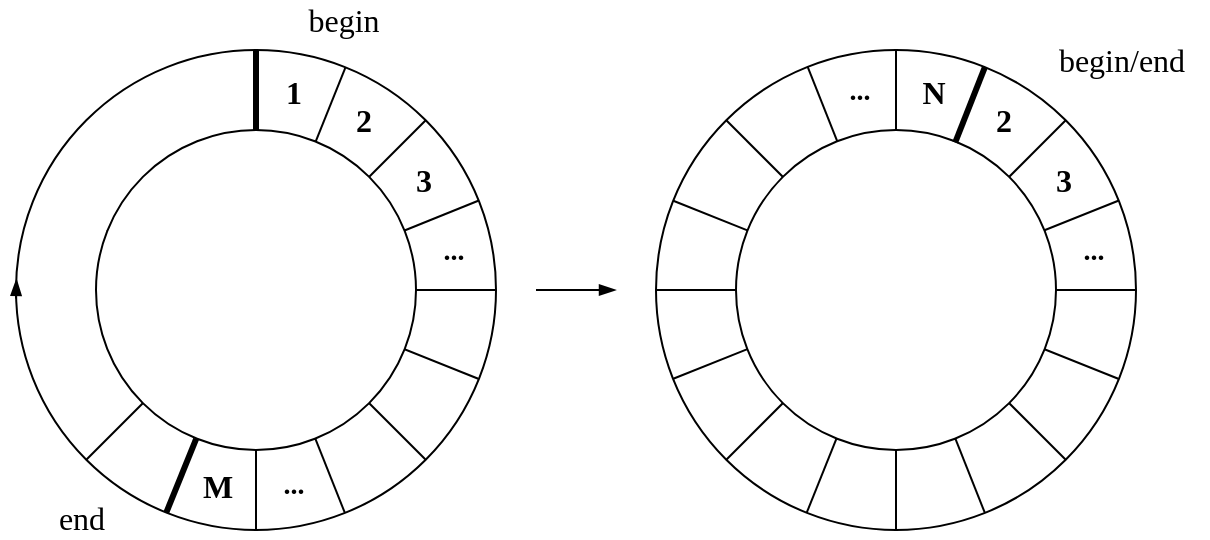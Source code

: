 <mxfile version="22.1.12" type="device">
  <diagram name="Страница — 1" id="yZ29DvzHHm1U3-0xNSfl">
    <mxGraphModel dx="989" dy="545" grid="0" gridSize="10" guides="1" tooltips="1" connect="1" arrows="1" fold="1" page="1" pageScale="1" pageWidth="827" pageHeight="1169" math="0" shadow="0">
      <root>
        <mxCell id="0" />
        <mxCell id="1" parent="0" />
        <mxCell id="Akqc7R1A0ePdEi_RQWar-29" value="" style="ellipse;whiteSpace=wrap;html=1;aspect=fixed;fillColor=none;" vertex="1" parent="1">
          <mxGeometry x="480" y="280" width="240" height="240" as="geometry" />
        </mxCell>
        <mxCell id="Akqc7R1A0ePdEi_RQWar-2" value="" style="ellipse;whiteSpace=wrap;html=1;aspect=fixed;fillColor=none;" vertex="1" parent="1">
          <mxGeometry x="160" y="280" width="240" height="240" as="geometry" />
        </mxCell>
        <mxCell id="Akqc7R1A0ePdEi_RQWar-3" value="" style="endArrow=none;html=1;rounded=0;" edge="1" parent="1">
          <mxGeometry width="50" height="50" relative="1" as="geometry">
            <mxPoint x="280" y="520" as="sourcePoint" />
            <mxPoint x="280" y="280" as="targetPoint" />
          </mxGeometry>
        </mxCell>
        <mxCell id="Akqc7R1A0ePdEi_RQWar-4" value="" style="endArrow=none;html=1;rounded=0;exitX=0;exitY=0.5;exitDx=0;exitDy=0;" edge="1" parent="1" source="Akqc7R1A0ePdEi_RQWar-1">
          <mxGeometry width="50" height="50" relative="1" as="geometry">
            <mxPoint x="160" y="400" as="sourcePoint" />
            <mxPoint x="400" y="400" as="targetPoint" />
          </mxGeometry>
        </mxCell>
        <mxCell id="Akqc7R1A0ePdEi_RQWar-5" value="" style="endArrow=none;html=1;rounded=0;entryX=1;entryY=0;entryDx=0;entryDy=0;exitX=0;exitY=1;exitDx=0;exitDy=0;" edge="1" parent="1" source="Akqc7R1A0ePdEi_RQWar-2" target="Akqc7R1A0ePdEi_RQWar-2">
          <mxGeometry width="50" height="50" relative="1" as="geometry">
            <mxPoint x="120" y="560" as="sourcePoint" />
            <mxPoint x="440" y="240" as="targetPoint" />
          </mxGeometry>
        </mxCell>
        <mxCell id="Akqc7R1A0ePdEi_RQWar-6" value="" style="endArrow=none;html=1;rounded=0;entryX=0;entryY=0;entryDx=0;entryDy=0;exitX=1;exitY=1;exitDx=0;exitDy=0;" edge="1" parent="1" source="Akqc7R1A0ePdEi_RQWar-2" target="Akqc7R1A0ePdEi_RQWar-1">
          <mxGeometry width="50" height="50" relative="1" as="geometry">
            <mxPoint x="440" y="560" as="sourcePoint" />
            <mxPoint x="120" y="240" as="targetPoint" />
          </mxGeometry>
        </mxCell>
        <mxCell id="Akqc7R1A0ePdEi_RQWar-7" value="" style="endArrow=none;html=1;rounded=0;entryX=0.034;entryY=0.313;entryDx=0;entryDy=0;entryPerimeter=0;exitX=0.963;exitY=0.685;exitDx=0;exitDy=0;exitPerimeter=0;" edge="1" parent="1" source="Akqc7R1A0ePdEi_RQWar-2" target="Akqc7R1A0ePdEi_RQWar-1">
          <mxGeometry width="50" height="50" relative="1" as="geometry">
            <mxPoint x="480" y="480" as="sourcePoint" />
            <mxPoint x="80" y="320" as="targetPoint" />
          </mxGeometry>
        </mxCell>
        <mxCell id="Akqc7R1A0ePdEi_RQWar-8" value="" style="endArrow=none;html=1;rounded=0;entryX=0.316;entryY=0.036;entryDx=0;entryDy=0;entryPerimeter=0;exitX=0.685;exitY=0.964;exitDx=0;exitDy=0;exitPerimeter=0;" edge="1" parent="1" source="Akqc7R1A0ePdEi_RQWar-2" target="Akqc7R1A0ePdEi_RQWar-1">
          <mxGeometry width="50" height="50" relative="1" as="geometry">
            <mxPoint x="360" y="600" as="sourcePoint" />
            <mxPoint x="200" y="200" as="targetPoint" />
          </mxGeometry>
        </mxCell>
        <mxCell id="Akqc7R1A0ePdEi_RQWar-9" value="" style="endArrow=none;html=1;rounded=0;entryX=0.686;entryY=0.037;entryDx=0;entryDy=0;entryPerimeter=0;exitX=0.314;exitY=0.964;exitDx=0;exitDy=0;exitPerimeter=0;" edge="1" parent="1" source="Akqc7R1A0ePdEi_RQWar-2" target="Akqc7R1A0ePdEi_RQWar-2">
          <mxGeometry width="50" height="50" relative="1" as="geometry">
            <mxPoint x="200" y="600" as="sourcePoint" />
            <mxPoint x="360" y="200" as="targetPoint" />
          </mxGeometry>
        </mxCell>
        <mxCell id="Akqc7R1A0ePdEi_RQWar-10" value="" style="endArrow=none;html=1;rounded=0;entryX=0.963;entryY=0.314;entryDx=0;entryDy=0;entryPerimeter=0;" edge="1" parent="1" source="Akqc7R1A0ePdEi_RQWar-1" target="Akqc7R1A0ePdEi_RQWar-2">
          <mxGeometry width="50" height="50" relative="1" as="geometry">
            <mxPoint x="80" y="480" as="sourcePoint" />
            <mxPoint x="480" y="320" as="targetPoint" />
          </mxGeometry>
        </mxCell>
        <mxCell id="Akqc7R1A0ePdEi_RQWar-1" value="" style="ellipse;whiteSpace=wrap;html=1;aspect=fixed;fillColor=default;" vertex="1" parent="1">
          <mxGeometry x="200" y="320" width="160" height="160" as="geometry" />
        </mxCell>
        <mxCell id="Akqc7R1A0ePdEi_RQWar-12" value="&lt;b&gt;&lt;font style=&quot;font-size: 16px;&quot; face=&quot;Verdana&quot;&gt;1&lt;/font&gt;&lt;/b&gt;" style="text;html=1;strokeColor=none;fillColor=none;align=center;verticalAlign=middle;whiteSpace=wrap;rounded=0;" vertex="1" parent="1">
          <mxGeometry x="289" y="291" width="20" height="20" as="geometry" />
        </mxCell>
        <mxCell id="Akqc7R1A0ePdEi_RQWar-13" value="&lt;b&gt;&lt;font style=&quot;font-size: 16px;&quot; face=&quot;Verdana&quot;&gt;2&lt;/font&gt;&lt;/b&gt;" style="text;html=1;strokeColor=none;fillColor=none;align=center;verticalAlign=middle;whiteSpace=wrap;rounded=0;" vertex="1" parent="1">
          <mxGeometry x="324" y="305" width="20" height="20" as="geometry" />
        </mxCell>
        <mxCell id="Akqc7R1A0ePdEi_RQWar-14" value="&lt;b&gt;&lt;font style=&quot;font-size: 16px;&quot; face=&quot;Verdana&quot;&gt;3&lt;/font&gt;&lt;/b&gt;" style="text;html=1;strokeColor=none;fillColor=none;align=center;verticalAlign=middle;whiteSpace=wrap;rounded=0;" vertex="1" parent="1">
          <mxGeometry x="354" y="335" width="20" height="20" as="geometry" />
        </mxCell>
        <mxCell id="Akqc7R1A0ePdEi_RQWar-15" value="&lt;b&gt;&lt;font style=&quot;font-size: 14px;&quot; face=&quot;Verdana&quot;&gt;...&lt;/font&gt;&lt;/b&gt;" style="text;html=1;strokeColor=none;fillColor=none;align=center;verticalAlign=middle;whiteSpace=wrap;rounded=0;" vertex="1" parent="1">
          <mxGeometry x="369" y="371" width="20" height="20" as="geometry" />
        </mxCell>
        <mxCell id="Akqc7R1A0ePdEi_RQWar-16" value="&lt;b&gt;&lt;font style=&quot;font-size: 16px;&quot; face=&quot;Verdana&quot;&gt;M&lt;/font&gt;&lt;/b&gt;" style="text;html=1;strokeColor=none;fillColor=none;align=center;verticalAlign=middle;whiteSpace=wrap;rounded=0;" vertex="1" parent="1">
          <mxGeometry x="251" y="488" width="20" height="20" as="geometry" />
        </mxCell>
        <mxCell id="Akqc7R1A0ePdEi_RQWar-17" value="&lt;b&gt;&lt;font style=&quot;font-size: 14px;&quot; face=&quot;Verdana&quot;&gt;...&lt;/font&gt;&lt;/b&gt;" style="text;html=1;strokeColor=none;fillColor=none;align=center;verticalAlign=middle;whiteSpace=wrap;rounded=0;" vertex="1" parent="1">
          <mxGeometry x="289" y="488" width="20" height="20" as="geometry" />
        </mxCell>
        <mxCell id="Akqc7R1A0ePdEi_RQWar-20" value="&lt;font style=&quot;font-size: 16px;&quot; face=&quot;Verdana&quot;&gt;begin&lt;/font&gt;" style="text;html=1;strokeColor=none;fillColor=none;align=center;verticalAlign=middle;whiteSpace=wrap;rounded=0;rotation=0;" vertex="1" parent="1">
          <mxGeometry x="294" y="255" width="60" height="20" as="geometry" />
        </mxCell>
        <mxCell id="Akqc7R1A0ePdEi_RQWar-21" value="&lt;font style=&quot;font-size: 16px;&quot; face=&quot;Verdana&quot;&gt;end&lt;/font&gt;" style="text;html=1;strokeColor=none;fillColor=none;align=center;verticalAlign=middle;whiteSpace=wrap;rounded=0;rotation=0;" vertex="1" parent="1">
          <mxGeometry x="173" y="504" width="40" height="20" as="geometry" />
        </mxCell>
        <mxCell id="Akqc7R1A0ePdEi_RQWar-26" value="" style="endArrow=blockThin;html=1;rounded=0;endFill=1;entryX=0.001;entryY=0.477;entryDx=0;entryDy=0;entryPerimeter=0;exitX=0;exitY=0.518;exitDx=0;exitDy=0;exitPerimeter=0;" edge="1" parent="1" source="Akqc7R1A0ePdEi_RQWar-2" target="Akqc7R1A0ePdEi_RQWar-2">
          <mxGeometry width="50" height="50" relative="1" as="geometry">
            <mxPoint x="140" y="410" as="sourcePoint" />
            <mxPoint x="140" y="391" as="targetPoint" />
          </mxGeometry>
        </mxCell>
        <mxCell id="Akqc7R1A0ePdEi_RQWar-30" value="" style="endArrow=none;html=1;rounded=0;" edge="1" parent="1">
          <mxGeometry width="50" height="50" relative="1" as="geometry">
            <mxPoint x="600" y="520" as="sourcePoint" />
            <mxPoint x="600" y="280" as="targetPoint" />
          </mxGeometry>
        </mxCell>
        <mxCell id="Akqc7R1A0ePdEi_RQWar-31" value="" style="endArrow=none;html=1;rounded=0;exitX=0;exitY=0.5;exitDx=0;exitDy=0;" edge="1" parent="1" source="Akqc7R1A0ePdEi_RQWar-29">
          <mxGeometry width="50" height="50" relative="1" as="geometry">
            <mxPoint x="480" y="400" as="sourcePoint" />
            <mxPoint x="720" y="400" as="targetPoint" />
          </mxGeometry>
        </mxCell>
        <mxCell id="Akqc7R1A0ePdEi_RQWar-32" value="" style="endArrow=none;html=1;rounded=0;entryX=1;entryY=0;entryDx=0;entryDy=0;exitX=0;exitY=1;exitDx=0;exitDy=0;" edge="1" parent="1" source="Akqc7R1A0ePdEi_RQWar-29" target="Akqc7R1A0ePdEi_RQWar-29">
          <mxGeometry width="50" height="50" relative="1" as="geometry">
            <mxPoint x="440" y="560" as="sourcePoint" />
            <mxPoint x="760" y="240" as="targetPoint" />
          </mxGeometry>
        </mxCell>
        <mxCell id="Akqc7R1A0ePdEi_RQWar-33" value="" style="endArrow=none;html=1;rounded=0;entryX=0;entryY=0;entryDx=0;entryDy=0;exitX=1;exitY=1;exitDx=0;exitDy=0;" edge="1" parent="1" source="Akqc7R1A0ePdEi_RQWar-29" target="Akqc7R1A0ePdEi_RQWar-29">
          <mxGeometry width="50" height="50" relative="1" as="geometry">
            <mxPoint x="760" y="560" as="sourcePoint" />
            <mxPoint x="440" y="240" as="targetPoint" />
          </mxGeometry>
        </mxCell>
        <mxCell id="Akqc7R1A0ePdEi_RQWar-34" value="" style="endArrow=none;html=1;rounded=0;entryX=0.036;entryY=0.314;entryDx=0;entryDy=0;entryPerimeter=0;exitX=0.963;exitY=0.685;exitDx=0;exitDy=0;exitPerimeter=0;" edge="1" parent="1" source="Akqc7R1A0ePdEi_RQWar-29" target="Akqc7R1A0ePdEi_RQWar-29">
          <mxGeometry width="50" height="50" relative="1" as="geometry">
            <mxPoint x="800" y="480" as="sourcePoint" />
            <mxPoint x="400" y="320" as="targetPoint" />
          </mxGeometry>
        </mxCell>
        <mxCell id="Akqc7R1A0ePdEi_RQWar-35" value="" style="endArrow=none;html=1;rounded=0;entryX=0.316;entryY=0.035;entryDx=0;entryDy=0;entryPerimeter=0;exitX=0.685;exitY=0.964;exitDx=0;exitDy=0;exitPerimeter=0;" edge="1" parent="1" source="Akqc7R1A0ePdEi_RQWar-29" target="Akqc7R1A0ePdEi_RQWar-29">
          <mxGeometry width="50" height="50" relative="1" as="geometry">
            <mxPoint x="680" y="600" as="sourcePoint" />
            <mxPoint x="520" y="200" as="targetPoint" />
          </mxGeometry>
        </mxCell>
        <mxCell id="Akqc7R1A0ePdEi_RQWar-36" value="" style="endArrow=none;html=1;rounded=0;entryX=0.686;entryY=0.037;entryDx=0;entryDy=0;entryPerimeter=0;exitX=0.314;exitY=0.964;exitDx=0;exitDy=0;exitPerimeter=0;" edge="1" parent="1" source="Akqc7R1A0ePdEi_RQWar-29" target="Akqc7R1A0ePdEi_RQWar-29">
          <mxGeometry width="50" height="50" relative="1" as="geometry">
            <mxPoint x="520" y="600" as="sourcePoint" />
            <mxPoint x="680" y="200" as="targetPoint" />
          </mxGeometry>
        </mxCell>
        <mxCell id="Akqc7R1A0ePdEi_RQWar-37" value="" style="endArrow=none;html=1;rounded=0;entryX=0.963;entryY=0.314;entryDx=0;entryDy=0;entryPerimeter=0;exitX=0.036;exitY=0.685;exitDx=0;exitDy=0;exitPerimeter=0;" edge="1" parent="1" source="Akqc7R1A0ePdEi_RQWar-29" target="Akqc7R1A0ePdEi_RQWar-29">
          <mxGeometry width="50" height="50" relative="1" as="geometry">
            <mxPoint x="400" y="480" as="sourcePoint" />
            <mxPoint x="800" y="320" as="targetPoint" />
          </mxGeometry>
        </mxCell>
        <mxCell id="Akqc7R1A0ePdEi_RQWar-39" value="&lt;b&gt;&lt;font style=&quot;font-size: 16px;&quot; face=&quot;Verdana&quot;&gt;N&lt;/font&gt;&lt;/b&gt;" style="text;html=1;strokeColor=none;fillColor=none;align=center;verticalAlign=middle;whiteSpace=wrap;rounded=0;" vertex="1" parent="1">
          <mxGeometry x="609" y="291" width="20" height="20" as="geometry" />
        </mxCell>
        <mxCell id="Akqc7R1A0ePdEi_RQWar-40" value="&lt;b&gt;&lt;font style=&quot;font-size: 16px;&quot; face=&quot;Verdana&quot;&gt;2&lt;/font&gt;&lt;/b&gt;" style="text;html=1;strokeColor=none;fillColor=none;align=center;verticalAlign=middle;whiteSpace=wrap;rounded=0;" vertex="1" parent="1">
          <mxGeometry x="644" y="305" width="20" height="20" as="geometry" />
        </mxCell>
        <mxCell id="Akqc7R1A0ePdEi_RQWar-41" value="&lt;b&gt;&lt;font style=&quot;font-size: 16px;&quot; face=&quot;Verdana&quot;&gt;3&lt;/font&gt;&lt;/b&gt;" style="text;html=1;strokeColor=none;fillColor=none;align=center;verticalAlign=middle;whiteSpace=wrap;rounded=0;" vertex="1" parent="1">
          <mxGeometry x="674" y="335" width="20" height="20" as="geometry" />
        </mxCell>
        <mxCell id="Akqc7R1A0ePdEi_RQWar-42" value="&lt;b&gt;&lt;font style=&quot;font-size: 14px;&quot; face=&quot;Verdana&quot;&gt;...&lt;/font&gt;&lt;/b&gt;" style="text;html=1;strokeColor=none;fillColor=none;align=center;verticalAlign=middle;whiteSpace=wrap;rounded=0;" vertex="1" parent="1">
          <mxGeometry x="689" y="371" width="20" height="20" as="geometry" />
        </mxCell>
        <mxCell id="Akqc7R1A0ePdEi_RQWar-45" value="&lt;font style=&quot;font-size: 16px;&quot; face=&quot;Verdana&quot;&gt;begin/end&lt;/font&gt;" style="text;html=1;strokeColor=none;fillColor=none;align=center;verticalAlign=middle;whiteSpace=wrap;rounded=0;rotation=0;" vertex="1" parent="1">
          <mxGeometry x="670" y="275" width="86" height="20" as="geometry" />
        </mxCell>
        <mxCell id="Akqc7R1A0ePdEi_RQWar-48" value="&lt;b&gt;&lt;font style=&quot;font-size: 14px;&quot; face=&quot;Verdana&quot;&gt;...&lt;/font&gt;&lt;/b&gt;" style="text;html=1;strokeColor=none;fillColor=none;align=center;verticalAlign=middle;whiteSpace=wrap;rounded=0;" vertex="1" parent="1">
          <mxGeometry x="572" y="291" width="20" height="20" as="geometry" />
        </mxCell>
        <mxCell id="Akqc7R1A0ePdEi_RQWar-38" value="" style="ellipse;whiteSpace=wrap;html=1;aspect=fixed;fillColor=default;" vertex="1" parent="1">
          <mxGeometry x="520" y="320" width="160" height="160" as="geometry" />
        </mxCell>
        <mxCell id="Akqc7R1A0ePdEi_RQWar-49" value="" style="endArrow=blockThin;html=1;rounded=0;endFill=1;" edge="1" parent="1">
          <mxGeometry width="50" height="50" relative="1" as="geometry">
            <mxPoint x="420" y="400" as="sourcePoint" />
            <mxPoint x="460" y="400" as="targetPoint" />
          </mxGeometry>
        </mxCell>
        <mxCell id="Akqc7R1A0ePdEi_RQWar-50" value="" style="endArrow=none;html=1;rounded=0;exitX=0.5;exitY=0;exitDx=0;exitDy=0;entryX=0.5;entryY=0;entryDx=0;entryDy=0;strokeWidth=3;" edge="1" parent="1" source="Akqc7R1A0ePdEi_RQWar-1" target="Akqc7R1A0ePdEi_RQWar-2">
          <mxGeometry width="50" height="50" relative="1" as="geometry">
            <mxPoint x="250" y="280" as="sourcePoint" />
            <mxPoint x="300" y="230" as="targetPoint" />
          </mxGeometry>
        </mxCell>
        <mxCell id="Akqc7R1A0ePdEi_RQWar-51" value="" style="endArrow=none;html=1;rounded=0;exitX=0.685;exitY=0.039;exitDx=0;exitDy=0;exitPerimeter=0;entryX=0.685;entryY=0.036;entryDx=0;entryDy=0;entryPerimeter=0;strokeWidth=3;" edge="1" parent="1" source="Akqc7R1A0ePdEi_RQWar-38" target="Akqc7R1A0ePdEi_RQWar-29">
          <mxGeometry width="50" height="50" relative="1" as="geometry">
            <mxPoint x="644" y="330" as="sourcePoint" />
            <mxPoint x="664" y="240" as="targetPoint" />
          </mxGeometry>
        </mxCell>
        <mxCell id="Akqc7R1A0ePdEi_RQWar-52" value="" style="endArrow=none;html=1;rounded=0;entryX=0.313;entryY=0.965;entryDx=0;entryDy=0;entryPerimeter=0;exitX=0.313;exitY=0.964;exitDx=0;exitDy=0;exitPerimeter=0;strokeWidth=3;" edge="1" parent="1" source="Akqc7R1A0ePdEi_RQWar-2" target="Akqc7R1A0ePdEi_RQWar-1">
          <mxGeometry width="50" height="50" relative="1" as="geometry">
            <mxPoint x="220" y="610" as="sourcePoint" />
            <mxPoint x="270" y="560" as="targetPoint" />
          </mxGeometry>
        </mxCell>
      </root>
    </mxGraphModel>
  </diagram>
</mxfile>
